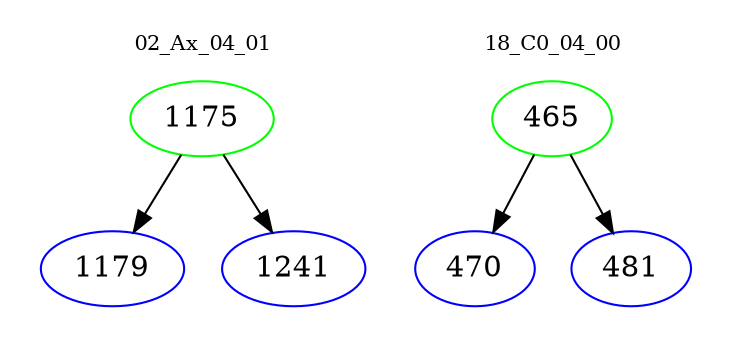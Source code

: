digraph{
subgraph cluster_0 {
color = white
label = "02_Ax_04_01";
fontsize=10;
T0_1175 [label="1175", color="green"]
T0_1175 -> T0_1179 [color="black"]
T0_1179 [label="1179", color="blue"]
T0_1175 -> T0_1241 [color="black"]
T0_1241 [label="1241", color="blue"]
}
subgraph cluster_1 {
color = white
label = "18_C0_04_00";
fontsize=10;
T1_465 [label="465", color="green"]
T1_465 -> T1_470 [color="black"]
T1_470 [label="470", color="blue"]
T1_465 -> T1_481 [color="black"]
T1_481 [label="481", color="blue"]
}
}
